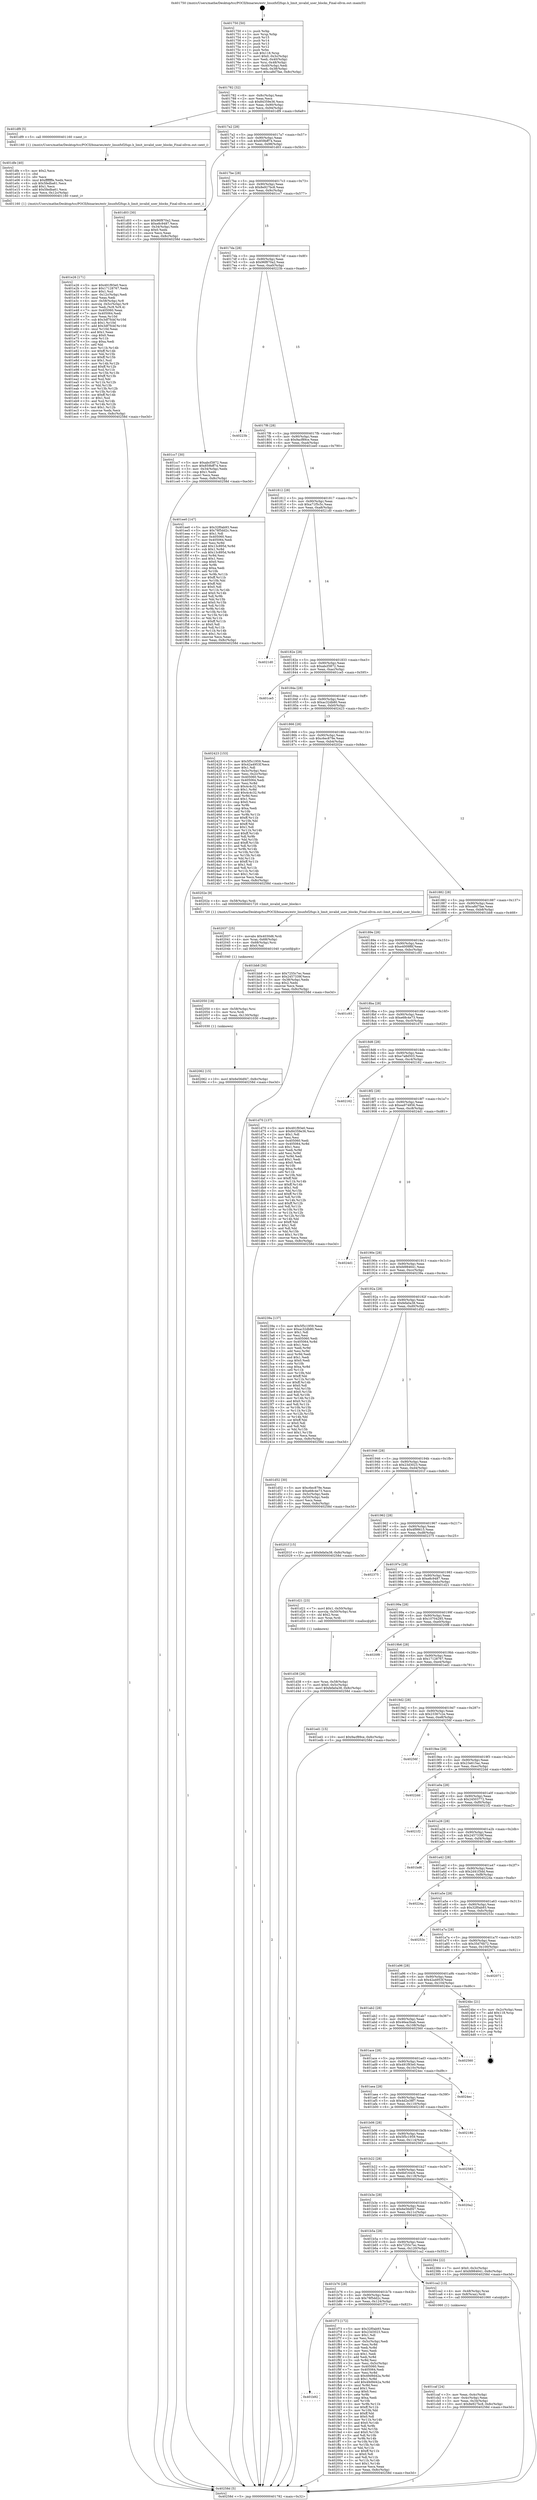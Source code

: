 digraph "0x401750" {
  label = "0x401750 (/mnt/c/Users/mathe/Desktop/tcc/POCII/binaries/extr_linuxfsf2fsgc.h_limit_invalid_user_blocks_Final-ollvm.out::main(0))"
  labelloc = "t"
  node[shape=record]

  Entry [label="",width=0.3,height=0.3,shape=circle,fillcolor=black,style=filled]
  "0x401782" [label="{
     0x401782 [32]\l
     | [instrs]\l
     &nbsp;&nbsp;0x401782 \<+6\>: mov -0x8c(%rbp),%eax\l
     &nbsp;&nbsp;0x401788 \<+2\>: mov %eax,%ecx\l
     &nbsp;&nbsp;0x40178a \<+6\>: sub $0x84359e36,%ecx\l
     &nbsp;&nbsp;0x401790 \<+6\>: mov %eax,-0x90(%rbp)\l
     &nbsp;&nbsp;0x401796 \<+6\>: mov %ecx,-0x94(%rbp)\l
     &nbsp;&nbsp;0x40179c \<+6\>: je 0000000000401df9 \<main+0x6a9\>\l
  }"]
  "0x401df9" [label="{
     0x401df9 [5]\l
     | [instrs]\l
     &nbsp;&nbsp;0x401df9 \<+5\>: call 0000000000401160 \<next_i\>\l
     | [calls]\l
     &nbsp;&nbsp;0x401160 \{1\} (/mnt/c/Users/mathe/Desktop/tcc/POCII/binaries/extr_linuxfsf2fsgc.h_limit_invalid_user_blocks_Final-ollvm.out::next_i)\l
  }"]
  "0x4017a2" [label="{
     0x4017a2 [28]\l
     | [instrs]\l
     &nbsp;&nbsp;0x4017a2 \<+5\>: jmp 00000000004017a7 \<main+0x57\>\l
     &nbsp;&nbsp;0x4017a7 \<+6\>: mov -0x90(%rbp),%eax\l
     &nbsp;&nbsp;0x4017ad \<+5\>: sub $0x859bff74,%eax\l
     &nbsp;&nbsp;0x4017b2 \<+6\>: mov %eax,-0x98(%rbp)\l
     &nbsp;&nbsp;0x4017b8 \<+6\>: je 0000000000401d03 \<main+0x5b3\>\l
  }"]
  Exit [label="",width=0.3,height=0.3,shape=circle,fillcolor=black,style=filled,peripheries=2]
  "0x401d03" [label="{
     0x401d03 [30]\l
     | [instrs]\l
     &nbsp;&nbsp;0x401d03 \<+5\>: mov $0x96f870a2,%eax\l
     &nbsp;&nbsp;0x401d08 \<+5\>: mov $0xe8c9487,%ecx\l
     &nbsp;&nbsp;0x401d0d \<+3\>: mov -0x34(%rbp),%edx\l
     &nbsp;&nbsp;0x401d10 \<+3\>: cmp $0x0,%edx\l
     &nbsp;&nbsp;0x401d13 \<+3\>: cmove %ecx,%eax\l
     &nbsp;&nbsp;0x401d16 \<+6\>: mov %eax,-0x8c(%rbp)\l
     &nbsp;&nbsp;0x401d1c \<+5\>: jmp 000000000040258d \<main+0xe3d\>\l
  }"]
  "0x4017be" [label="{
     0x4017be [28]\l
     | [instrs]\l
     &nbsp;&nbsp;0x4017be \<+5\>: jmp 00000000004017c3 \<main+0x73\>\l
     &nbsp;&nbsp;0x4017c3 \<+6\>: mov -0x90(%rbp),%eax\l
     &nbsp;&nbsp;0x4017c9 \<+5\>: sub $0x8e927bc8,%eax\l
     &nbsp;&nbsp;0x4017ce \<+6\>: mov %eax,-0x9c(%rbp)\l
     &nbsp;&nbsp;0x4017d4 \<+6\>: je 0000000000401cc7 \<main+0x577\>\l
  }"]
  "0x402062" [label="{
     0x402062 [15]\l
     | [instrs]\l
     &nbsp;&nbsp;0x402062 \<+10\>: movl $0x6e56df47,-0x8c(%rbp)\l
     &nbsp;&nbsp;0x40206c \<+5\>: jmp 000000000040258d \<main+0xe3d\>\l
  }"]
  "0x401cc7" [label="{
     0x401cc7 [30]\l
     | [instrs]\l
     &nbsp;&nbsp;0x401cc7 \<+5\>: mov $0xabcf3872,%eax\l
     &nbsp;&nbsp;0x401ccc \<+5\>: mov $0x859bff74,%ecx\l
     &nbsp;&nbsp;0x401cd1 \<+3\>: mov -0x34(%rbp),%edx\l
     &nbsp;&nbsp;0x401cd4 \<+3\>: cmp $0x1,%edx\l
     &nbsp;&nbsp;0x401cd7 \<+3\>: cmovl %ecx,%eax\l
     &nbsp;&nbsp;0x401cda \<+6\>: mov %eax,-0x8c(%rbp)\l
     &nbsp;&nbsp;0x401ce0 \<+5\>: jmp 000000000040258d \<main+0xe3d\>\l
  }"]
  "0x4017da" [label="{
     0x4017da [28]\l
     | [instrs]\l
     &nbsp;&nbsp;0x4017da \<+5\>: jmp 00000000004017df \<main+0x8f\>\l
     &nbsp;&nbsp;0x4017df \<+6\>: mov -0x90(%rbp),%eax\l
     &nbsp;&nbsp;0x4017e5 \<+5\>: sub $0x96f870a2,%eax\l
     &nbsp;&nbsp;0x4017ea \<+6\>: mov %eax,-0xa0(%rbp)\l
     &nbsp;&nbsp;0x4017f0 \<+6\>: je 000000000040223b \<main+0xaeb\>\l
  }"]
  "0x402050" [label="{
     0x402050 [18]\l
     | [instrs]\l
     &nbsp;&nbsp;0x402050 \<+4\>: mov -0x58(%rbp),%rsi\l
     &nbsp;&nbsp;0x402054 \<+3\>: mov %rsi,%rdi\l
     &nbsp;&nbsp;0x402057 \<+6\>: mov %eax,-0x130(%rbp)\l
     &nbsp;&nbsp;0x40205d \<+5\>: call 0000000000401030 \<free@plt\>\l
     | [calls]\l
     &nbsp;&nbsp;0x401030 \{1\} (unknown)\l
  }"]
  "0x40223b" [label="{
     0x40223b\l
  }", style=dashed]
  "0x4017f6" [label="{
     0x4017f6 [28]\l
     | [instrs]\l
     &nbsp;&nbsp;0x4017f6 \<+5\>: jmp 00000000004017fb \<main+0xab\>\l
     &nbsp;&nbsp;0x4017fb \<+6\>: mov -0x90(%rbp),%eax\l
     &nbsp;&nbsp;0x401801 \<+5\>: sub $0x9acf89ce,%eax\l
     &nbsp;&nbsp;0x401806 \<+6\>: mov %eax,-0xa4(%rbp)\l
     &nbsp;&nbsp;0x40180c \<+6\>: je 0000000000401ee0 \<main+0x790\>\l
  }"]
  "0x402037" [label="{
     0x402037 [25]\l
     | [instrs]\l
     &nbsp;&nbsp;0x402037 \<+10\>: movabs $0x4030d6,%rdi\l
     &nbsp;&nbsp;0x402041 \<+4\>: mov %rax,-0x68(%rbp)\l
     &nbsp;&nbsp;0x402045 \<+4\>: mov -0x68(%rbp),%rsi\l
     &nbsp;&nbsp;0x402049 \<+2\>: mov $0x0,%al\l
     &nbsp;&nbsp;0x40204b \<+5\>: call 0000000000401040 \<printf@plt\>\l
     | [calls]\l
     &nbsp;&nbsp;0x401040 \{1\} (unknown)\l
  }"]
  "0x401ee0" [label="{
     0x401ee0 [147]\l
     | [instrs]\l
     &nbsp;&nbsp;0x401ee0 \<+5\>: mov $0x32f0ab93,%eax\l
     &nbsp;&nbsp;0x401ee5 \<+5\>: mov $0x78f5dd2c,%ecx\l
     &nbsp;&nbsp;0x401eea \<+2\>: mov $0x1,%dl\l
     &nbsp;&nbsp;0x401eec \<+7\>: mov 0x405060,%esi\l
     &nbsp;&nbsp;0x401ef3 \<+7\>: mov 0x405064,%edi\l
     &nbsp;&nbsp;0x401efa \<+3\>: mov %esi,%r8d\l
     &nbsp;&nbsp;0x401efd \<+7\>: add $0x13c895d,%r8d\l
     &nbsp;&nbsp;0x401f04 \<+4\>: sub $0x1,%r8d\l
     &nbsp;&nbsp;0x401f08 \<+7\>: sub $0x13c895d,%r8d\l
     &nbsp;&nbsp;0x401f0f \<+4\>: imul %r8d,%esi\l
     &nbsp;&nbsp;0x401f13 \<+3\>: and $0x1,%esi\l
     &nbsp;&nbsp;0x401f16 \<+3\>: cmp $0x0,%esi\l
     &nbsp;&nbsp;0x401f19 \<+4\>: sete %r9b\l
     &nbsp;&nbsp;0x401f1d \<+3\>: cmp $0xa,%edi\l
     &nbsp;&nbsp;0x401f20 \<+4\>: setl %r10b\l
     &nbsp;&nbsp;0x401f24 \<+3\>: mov %r9b,%r11b\l
     &nbsp;&nbsp;0x401f27 \<+4\>: xor $0xff,%r11b\l
     &nbsp;&nbsp;0x401f2b \<+3\>: mov %r10b,%bl\l
     &nbsp;&nbsp;0x401f2e \<+3\>: xor $0xff,%bl\l
     &nbsp;&nbsp;0x401f31 \<+3\>: xor $0x0,%dl\l
     &nbsp;&nbsp;0x401f34 \<+3\>: mov %r11b,%r14b\l
     &nbsp;&nbsp;0x401f37 \<+4\>: and $0x0,%r14b\l
     &nbsp;&nbsp;0x401f3b \<+3\>: and %dl,%r9b\l
     &nbsp;&nbsp;0x401f3e \<+3\>: mov %bl,%r15b\l
     &nbsp;&nbsp;0x401f41 \<+4\>: and $0x0,%r15b\l
     &nbsp;&nbsp;0x401f45 \<+3\>: and %dl,%r10b\l
     &nbsp;&nbsp;0x401f48 \<+3\>: or %r9b,%r14b\l
     &nbsp;&nbsp;0x401f4b \<+3\>: or %r10b,%r15b\l
     &nbsp;&nbsp;0x401f4e \<+3\>: xor %r15b,%r14b\l
     &nbsp;&nbsp;0x401f51 \<+3\>: or %bl,%r11b\l
     &nbsp;&nbsp;0x401f54 \<+4\>: xor $0xff,%r11b\l
     &nbsp;&nbsp;0x401f58 \<+3\>: or $0x0,%dl\l
     &nbsp;&nbsp;0x401f5b \<+3\>: and %dl,%r11b\l
     &nbsp;&nbsp;0x401f5e \<+3\>: or %r11b,%r14b\l
     &nbsp;&nbsp;0x401f61 \<+4\>: test $0x1,%r14b\l
     &nbsp;&nbsp;0x401f65 \<+3\>: cmovne %ecx,%eax\l
     &nbsp;&nbsp;0x401f68 \<+6\>: mov %eax,-0x8c(%rbp)\l
     &nbsp;&nbsp;0x401f6e \<+5\>: jmp 000000000040258d \<main+0xe3d\>\l
  }"]
  "0x401812" [label="{
     0x401812 [28]\l
     | [instrs]\l
     &nbsp;&nbsp;0x401812 \<+5\>: jmp 0000000000401817 \<main+0xc7\>\l
     &nbsp;&nbsp;0x401817 \<+6\>: mov -0x90(%rbp),%eax\l
     &nbsp;&nbsp;0x40181d \<+5\>: sub $0xa71f5c5c,%eax\l
     &nbsp;&nbsp;0x401822 \<+6\>: mov %eax,-0xa8(%rbp)\l
     &nbsp;&nbsp;0x401828 \<+6\>: je 00000000004021d0 \<main+0xa80\>\l
  }"]
  "0x401b92" [label="{
     0x401b92\l
  }", style=dashed]
  "0x4021d0" [label="{
     0x4021d0\l
  }", style=dashed]
  "0x40182e" [label="{
     0x40182e [28]\l
     | [instrs]\l
     &nbsp;&nbsp;0x40182e \<+5\>: jmp 0000000000401833 \<main+0xe3\>\l
     &nbsp;&nbsp;0x401833 \<+6\>: mov -0x90(%rbp),%eax\l
     &nbsp;&nbsp;0x401839 \<+5\>: sub $0xabcf3872,%eax\l
     &nbsp;&nbsp;0x40183e \<+6\>: mov %eax,-0xac(%rbp)\l
     &nbsp;&nbsp;0x401844 \<+6\>: je 0000000000401ce5 \<main+0x595\>\l
  }"]
  "0x401f73" [label="{
     0x401f73 [172]\l
     | [instrs]\l
     &nbsp;&nbsp;0x401f73 \<+5\>: mov $0x32f0ab93,%eax\l
     &nbsp;&nbsp;0x401f78 \<+5\>: mov $0x23d3023,%ecx\l
     &nbsp;&nbsp;0x401f7d \<+2\>: mov $0x1,%dl\l
     &nbsp;&nbsp;0x401f7f \<+2\>: xor %esi,%esi\l
     &nbsp;&nbsp;0x401f81 \<+3\>: mov -0x5c(%rbp),%edi\l
     &nbsp;&nbsp;0x401f84 \<+3\>: mov %esi,%r8d\l
     &nbsp;&nbsp;0x401f87 \<+3\>: sub %edi,%r8d\l
     &nbsp;&nbsp;0x401f8a \<+2\>: mov %esi,%edi\l
     &nbsp;&nbsp;0x401f8c \<+3\>: sub $0x1,%edi\l
     &nbsp;&nbsp;0x401f8f \<+3\>: add %edi,%r8d\l
     &nbsp;&nbsp;0x401f92 \<+3\>: sub %r8d,%esi\l
     &nbsp;&nbsp;0x401f95 \<+3\>: mov %esi,-0x5c(%rbp)\l
     &nbsp;&nbsp;0x401f98 \<+7\>: mov 0x405060,%esi\l
     &nbsp;&nbsp;0x401f9f \<+7\>: mov 0x405064,%edi\l
     &nbsp;&nbsp;0x401fa6 \<+3\>: mov %esi,%r8d\l
     &nbsp;&nbsp;0x401fa9 \<+7\>: sub $0x49d9d42a,%r8d\l
     &nbsp;&nbsp;0x401fb0 \<+4\>: sub $0x1,%r8d\l
     &nbsp;&nbsp;0x401fb4 \<+7\>: add $0x49d9d42a,%r8d\l
     &nbsp;&nbsp;0x401fbb \<+4\>: imul %r8d,%esi\l
     &nbsp;&nbsp;0x401fbf \<+3\>: and $0x1,%esi\l
     &nbsp;&nbsp;0x401fc2 \<+3\>: cmp $0x0,%esi\l
     &nbsp;&nbsp;0x401fc5 \<+4\>: sete %r9b\l
     &nbsp;&nbsp;0x401fc9 \<+3\>: cmp $0xa,%edi\l
     &nbsp;&nbsp;0x401fcc \<+4\>: setl %r10b\l
     &nbsp;&nbsp;0x401fd0 \<+3\>: mov %r9b,%r11b\l
     &nbsp;&nbsp;0x401fd3 \<+4\>: xor $0xff,%r11b\l
     &nbsp;&nbsp;0x401fd7 \<+3\>: mov %r10b,%bl\l
     &nbsp;&nbsp;0x401fda \<+3\>: xor $0xff,%bl\l
     &nbsp;&nbsp;0x401fdd \<+3\>: xor $0x0,%dl\l
     &nbsp;&nbsp;0x401fe0 \<+3\>: mov %r11b,%r14b\l
     &nbsp;&nbsp;0x401fe3 \<+4\>: and $0x0,%r14b\l
     &nbsp;&nbsp;0x401fe7 \<+3\>: and %dl,%r9b\l
     &nbsp;&nbsp;0x401fea \<+3\>: mov %bl,%r15b\l
     &nbsp;&nbsp;0x401fed \<+4\>: and $0x0,%r15b\l
     &nbsp;&nbsp;0x401ff1 \<+3\>: and %dl,%r10b\l
     &nbsp;&nbsp;0x401ff4 \<+3\>: or %r9b,%r14b\l
     &nbsp;&nbsp;0x401ff7 \<+3\>: or %r10b,%r15b\l
     &nbsp;&nbsp;0x401ffa \<+3\>: xor %r15b,%r14b\l
     &nbsp;&nbsp;0x401ffd \<+3\>: or %bl,%r11b\l
     &nbsp;&nbsp;0x402000 \<+4\>: xor $0xff,%r11b\l
     &nbsp;&nbsp;0x402004 \<+3\>: or $0x0,%dl\l
     &nbsp;&nbsp;0x402007 \<+3\>: and %dl,%r11b\l
     &nbsp;&nbsp;0x40200a \<+3\>: or %r11b,%r14b\l
     &nbsp;&nbsp;0x40200d \<+4\>: test $0x1,%r14b\l
     &nbsp;&nbsp;0x402011 \<+3\>: cmovne %ecx,%eax\l
     &nbsp;&nbsp;0x402014 \<+6\>: mov %eax,-0x8c(%rbp)\l
     &nbsp;&nbsp;0x40201a \<+5\>: jmp 000000000040258d \<main+0xe3d\>\l
  }"]
  "0x401ce5" [label="{
     0x401ce5\l
  }", style=dashed]
  "0x40184a" [label="{
     0x40184a [28]\l
     | [instrs]\l
     &nbsp;&nbsp;0x40184a \<+5\>: jmp 000000000040184f \<main+0xff\>\l
     &nbsp;&nbsp;0x40184f \<+6\>: mov -0x90(%rbp),%eax\l
     &nbsp;&nbsp;0x401855 \<+5\>: sub $0xac32db80,%eax\l
     &nbsp;&nbsp;0x40185a \<+6\>: mov %eax,-0xb0(%rbp)\l
     &nbsp;&nbsp;0x401860 \<+6\>: je 0000000000402423 \<main+0xcd3\>\l
  }"]
  "0x401e26" [label="{
     0x401e26 [171]\l
     | [instrs]\l
     &nbsp;&nbsp;0x401e26 \<+5\>: mov $0x491f93e0,%ecx\l
     &nbsp;&nbsp;0x401e2b \<+5\>: mov $0x17128767,%edx\l
     &nbsp;&nbsp;0x401e30 \<+3\>: mov $0x1,%sil\l
     &nbsp;&nbsp;0x401e33 \<+6\>: mov -0x12c(%rbp),%edi\l
     &nbsp;&nbsp;0x401e39 \<+3\>: imul %eax,%edi\l
     &nbsp;&nbsp;0x401e3c \<+4\>: mov -0x58(%rbp),%r8\l
     &nbsp;&nbsp;0x401e40 \<+4\>: movslq -0x5c(%rbp),%r9\l
     &nbsp;&nbsp;0x401e44 \<+4\>: mov %edi,(%r8,%r9,4)\l
     &nbsp;&nbsp;0x401e48 \<+7\>: mov 0x405060,%eax\l
     &nbsp;&nbsp;0x401e4f \<+7\>: mov 0x405064,%edi\l
     &nbsp;&nbsp;0x401e56 \<+3\>: mov %eax,%r10d\l
     &nbsp;&nbsp;0x401e59 \<+7\>: sub $0x3df7fcbf,%r10d\l
     &nbsp;&nbsp;0x401e60 \<+4\>: sub $0x1,%r10d\l
     &nbsp;&nbsp;0x401e64 \<+7\>: add $0x3df7fcbf,%r10d\l
     &nbsp;&nbsp;0x401e6b \<+4\>: imul %r10d,%eax\l
     &nbsp;&nbsp;0x401e6f \<+3\>: and $0x1,%eax\l
     &nbsp;&nbsp;0x401e72 \<+3\>: cmp $0x0,%eax\l
     &nbsp;&nbsp;0x401e75 \<+4\>: sete %r11b\l
     &nbsp;&nbsp;0x401e79 \<+3\>: cmp $0xa,%edi\l
     &nbsp;&nbsp;0x401e7c \<+3\>: setl %bl\l
     &nbsp;&nbsp;0x401e7f \<+3\>: mov %r11b,%r14b\l
     &nbsp;&nbsp;0x401e82 \<+4\>: xor $0xff,%r14b\l
     &nbsp;&nbsp;0x401e86 \<+3\>: mov %bl,%r15b\l
     &nbsp;&nbsp;0x401e89 \<+4\>: xor $0xff,%r15b\l
     &nbsp;&nbsp;0x401e8d \<+4\>: xor $0x1,%sil\l
     &nbsp;&nbsp;0x401e91 \<+3\>: mov %r14b,%r12b\l
     &nbsp;&nbsp;0x401e94 \<+4\>: and $0xff,%r12b\l
     &nbsp;&nbsp;0x401e98 \<+3\>: and %sil,%r11b\l
     &nbsp;&nbsp;0x401e9b \<+3\>: mov %r15b,%r13b\l
     &nbsp;&nbsp;0x401e9e \<+4\>: and $0xff,%r13b\l
     &nbsp;&nbsp;0x401ea2 \<+3\>: and %sil,%bl\l
     &nbsp;&nbsp;0x401ea5 \<+3\>: or %r11b,%r12b\l
     &nbsp;&nbsp;0x401ea8 \<+3\>: or %bl,%r13b\l
     &nbsp;&nbsp;0x401eab \<+3\>: xor %r13b,%r12b\l
     &nbsp;&nbsp;0x401eae \<+3\>: or %r15b,%r14b\l
     &nbsp;&nbsp;0x401eb1 \<+4\>: xor $0xff,%r14b\l
     &nbsp;&nbsp;0x401eb5 \<+4\>: or $0x1,%sil\l
     &nbsp;&nbsp;0x401eb9 \<+3\>: and %sil,%r14b\l
     &nbsp;&nbsp;0x401ebc \<+3\>: or %r14b,%r12b\l
     &nbsp;&nbsp;0x401ebf \<+4\>: test $0x1,%r12b\l
     &nbsp;&nbsp;0x401ec3 \<+3\>: cmovne %edx,%ecx\l
     &nbsp;&nbsp;0x401ec6 \<+6\>: mov %ecx,-0x8c(%rbp)\l
     &nbsp;&nbsp;0x401ecc \<+5\>: jmp 000000000040258d \<main+0xe3d\>\l
  }"]
  "0x402423" [label="{
     0x402423 [153]\l
     | [instrs]\l
     &nbsp;&nbsp;0x402423 \<+5\>: mov $0x5f5c1959,%eax\l
     &nbsp;&nbsp;0x402428 \<+5\>: mov $0x42a4953f,%ecx\l
     &nbsp;&nbsp;0x40242d \<+2\>: mov $0x1,%dl\l
     &nbsp;&nbsp;0x40242f \<+3\>: mov -0x3c(%rbp),%esi\l
     &nbsp;&nbsp;0x402432 \<+3\>: mov %esi,-0x2c(%rbp)\l
     &nbsp;&nbsp;0x402435 \<+7\>: mov 0x405060,%esi\l
     &nbsp;&nbsp;0x40243c \<+7\>: mov 0x405064,%edi\l
     &nbsp;&nbsp;0x402443 \<+3\>: mov %esi,%r8d\l
     &nbsp;&nbsp;0x402446 \<+7\>: sub $0x4c4c32,%r8d\l
     &nbsp;&nbsp;0x40244d \<+4\>: sub $0x1,%r8d\l
     &nbsp;&nbsp;0x402451 \<+7\>: add $0x4c4c32,%r8d\l
     &nbsp;&nbsp;0x402458 \<+4\>: imul %r8d,%esi\l
     &nbsp;&nbsp;0x40245c \<+3\>: and $0x1,%esi\l
     &nbsp;&nbsp;0x40245f \<+3\>: cmp $0x0,%esi\l
     &nbsp;&nbsp;0x402462 \<+4\>: sete %r9b\l
     &nbsp;&nbsp;0x402466 \<+3\>: cmp $0xa,%edi\l
     &nbsp;&nbsp;0x402469 \<+4\>: setl %r10b\l
     &nbsp;&nbsp;0x40246d \<+3\>: mov %r9b,%r11b\l
     &nbsp;&nbsp;0x402470 \<+4\>: xor $0xff,%r11b\l
     &nbsp;&nbsp;0x402474 \<+3\>: mov %r10b,%bl\l
     &nbsp;&nbsp;0x402477 \<+3\>: xor $0xff,%bl\l
     &nbsp;&nbsp;0x40247a \<+3\>: xor $0x1,%dl\l
     &nbsp;&nbsp;0x40247d \<+3\>: mov %r11b,%r14b\l
     &nbsp;&nbsp;0x402480 \<+4\>: and $0xff,%r14b\l
     &nbsp;&nbsp;0x402484 \<+3\>: and %dl,%r9b\l
     &nbsp;&nbsp;0x402487 \<+3\>: mov %bl,%r15b\l
     &nbsp;&nbsp;0x40248a \<+4\>: and $0xff,%r15b\l
     &nbsp;&nbsp;0x40248e \<+3\>: and %dl,%r10b\l
     &nbsp;&nbsp;0x402491 \<+3\>: or %r9b,%r14b\l
     &nbsp;&nbsp;0x402494 \<+3\>: or %r10b,%r15b\l
     &nbsp;&nbsp;0x402497 \<+3\>: xor %r15b,%r14b\l
     &nbsp;&nbsp;0x40249a \<+3\>: or %bl,%r11b\l
     &nbsp;&nbsp;0x40249d \<+4\>: xor $0xff,%r11b\l
     &nbsp;&nbsp;0x4024a1 \<+3\>: or $0x1,%dl\l
     &nbsp;&nbsp;0x4024a4 \<+3\>: and %dl,%r11b\l
     &nbsp;&nbsp;0x4024a7 \<+3\>: or %r11b,%r14b\l
     &nbsp;&nbsp;0x4024aa \<+4\>: test $0x1,%r14b\l
     &nbsp;&nbsp;0x4024ae \<+3\>: cmovne %ecx,%eax\l
     &nbsp;&nbsp;0x4024b1 \<+6\>: mov %eax,-0x8c(%rbp)\l
     &nbsp;&nbsp;0x4024b7 \<+5\>: jmp 000000000040258d \<main+0xe3d\>\l
  }"]
  "0x401866" [label="{
     0x401866 [28]\l
     | [instrs]\l
     &nbsp;&nbsp;0x401866 \<+5\>: jmp 000000000040186b \<main+0x11b\>\l
     &nbsp;&nbsp;0x40186b \<+6\>: mov -0x90(%rbp),%eax\l
     &nbsp;&nbsp;0x401871 \<+5\>: sub $0xc6ec879e,%eax\l
     &nbsp;&nbsp;0x401876 \<+6\>: mov %eax,-0xb4(%rbp)\l
     &nbsp;&nbsp;0x40187c \<+6\>: je 000000000040202e \<main+0x8de\>\l
  }"]
  "0x401dfe" [label="{
     0x401dfe [40]\l
     | [instrs]\l
     &nbsp;&nbsp;0x401dfe \<+5\>: mov $0x2,%ecx\l
     &nbsp;&nbsp;0x401e03 \<+1\>: cltd\l
     &nbsp;&nbsp;0x401e04 \<+2\>: idiv %ecx\l
     &nbsp;&nbsp;0x401e06 \<+6\>: imul $0xfffffffe,%edx,%ecx\l
     &nbsp;&nbsp;0x401e0c \<+6\>: sub $0x5fedba61,%ecx\l
     &nbsp;&nbsp;0x401e12 \<+3\>: add $0x1,%ecx\l
     &nbsp;&nbsp;0x401e15 \<+6\>: add $0x5fedba61,%ecx\l
     &nbsp;&nbsp;0x401e1b \<+6\>: mov %ecx,-0x12c(%rbp)\l
     &nbsp;&nbsp;0x401e21 \<+5\>: call 0000000000401160 \<next_i\>\l
     | [calls]\l
     &nbsp;&nbsp;0x401160 \{1\} (/mnt/c/Users/mathe/Desktop/tcc/POCII/binaries/extr_linuxfsf2fsgc.h_limit_invalid_user_blocks_Final-ollvm.out::next_i)\l
  }"]
  "0x40202e" [label="{
     0x40202e [9]\l
     | [instrs]\l
     &nbsp;&nbsp;0x40202e \<+4\>: mov -0x58(%rbp),%rdi\l
     &nbsp;&nbsp;0x402032 \<+5\>: call 0000000000401720 \<limit_invalid_user_blocks\>\l
     | [calls]\l
     &nbsp;&nbsp;0x401720 \{1\} (/mnt/c/Users/mathe/Desktop/tcc/POCII/binaries/extr_linuxfsf2fsgc.h_limit_invalid_user_blocks_Final-ollvm.out::limit_invalid_user_blocks)\l
  }"]
  "0x401882" [label="{
     0x401882 [28]\l
     | [instrs]\l
     &nbsp;&nbsp;0x401882 \<+5\>: jmp 0000000000401887 \<main+0x137\>\l
     &nbsp;&nbsp;0x401887 \<+6\>: mov -0x90(%rbp),%eax\l
     &nbsp;&nbsp;0x40188d \<+5\>: sub $0xca8d7fae,%eax\l
     &nbsp;&nbsp;0x401892 \<+6\>: mov %eax,-0xb8(%rbp)\l
     &nbsp;&nbsp;0x401898 \<+6\>: je 0000000000401bb8 \<main+0x468\>\l
  }"]
  "0x401d38" [label="{
     0x401d38 [26]\l
     | [instrs]\l
     &nbsp;&nbsp;0x401d38 \<+4\>: mov %rax,-0x58(%rbp)\l
     &nbsp;&nbsp;0x401d3c \<+7\>: movl $0x0,-0x5c(%rbp)\l
     &nbsp;&nbsp;0x401d43 \<+10\>: movl $0xfefa0a38,-0x8c(%rbp)\l
     &nbsp;&nbsp;0x401d4d \<+5\>: jmp 000000000040258d \<main+0xe3d\>\l
  }"]
  "0x401bb8" [label="{
     0x401bb8 [30]\l
     | [instrs]\l
     &nbsp;&nbsp;0x401bb8 \<+5\>: mov $0x7255c7ec,%eax\l
     &nbsp;&nbsp;0x401bbd \<+5\>: mov $0x2457339f,%ecx\l
     &nbsp;&nbsp;0x401bc2 \<+3\>: mov -0x38(%rbp),%edx\l
     &nbsp;&nbsp;0x401bc5 \<+3\>: cmp $0x2,%edx\l
     &nbsp;&nbsp;0x401bc8 \<+3\>: cmovne %ecx,%eax\l
     &nbsp;&nbsp;0x401bcb \<+6\>: mov %eax,-0x8c(%rbp)\l
     &nbsp;&nbsp;0x401bd1 \<+5\>: jmp 000000000040258d \<main+0xe3d\>\l
  }"]
  "0x40189e" [label="{
     0x40189e [28]\l
     | [instrs]\l
     &nbsp;&nbsp;0x40189e \<+5\>: jmp 00000000004018a3 \<main+0x153\>\l
     &nbsp;&nbsp;0x4018a3 \<+6\>: mov -0x90(%rbp),%eax\l
     &nbsp;&nbsp;0x4018a9 \<+5\>: sub $0xe4009f6f,%eax\l
     &nbsp;&nbsp;0x4018ae \<+6\>: mov %eax,-0xbc(%rbp)\l
     &nbsp;&nbsp;0x4018b4 \<+6\>: je 0000000000401c93 \<main+0x543\>\l
  }"]
  "0x40258d" [label="{
     0x40258d [5]\l
     | [instrs]\l
     &nbsp;&nbsp;0x40258d \<+5\>: jmp 0000000000401782 \<main+0x32\>\l
  }"]
  "0x401750" [label="{
     0x401750 [50]\l
     | [instrs]\l
     &nbsp;&nbsp;0x401750 \<+1\>: push %rbp\l
     &nbsp;&nbsp;0x401751 \<+3\>: mov %rsp,%rbp\l
     &nbsp;&nbsp;0x401754 \<+2\>: push %r15\l
     &nbsp;&nbsp;0x401756 \<+2\>: push %r14\l
     &nbsp;&nbsp;0x401758 \<+2\>: push %r13\l
     &nbsp;&nbsp;0x40175a \<+2\>: push %r12\l
     &nbsp;&nbsp;0x40175c \<+1\>: push %rbx\l
     &nbsp;&nbsp;0x40175d \<+7\>: sub $0x118,%rsp\l
     &nbsp;&nbsp;0x401764 \<+7\>: movl $0x0,-0x3c(%rbp)\l
     &nbsp;&nbsp;0x40176b \<+3\>: mov %edi,-0x40(%rbp)\l
     &nbsp;&nbsp;0x40176e \<+4\>: mov %rsi,-0x48(%rbp)\l
     &nbsp;&nbsp;0x401772 \<+3\>: mov -0x40(%rbp),%edi\l
     &nbsp;&nbsp;0x401775 \<+3\>: mov %edi,-0x38(%rbp)\l
     &nbsp;&nbsp;0x401778 \<+10\>: movl $0xca8d7fae,-0x8c(%rbp)\l
  }"]
  "0x401caf" [label="{
     0x401caf [24]\l
     | [instrs]\l
     &nbsp;&nbsp;0x401caf \<+3\>: mov %eax,-0x4c(%rbp)\l
     &nbsp;&nbsp;0x401cb2 \<+3\>: mov -0x4c(%rbp),%eax\l
     &nbsp;&nbsp;0x401cb5 \<+3\>: mov %eax,-0x34(%rbp)\l
     &nbsp;&nbsp;0x401cb8 \<+10\>: movl $0x8e927bc8,-0x8c(%rbp)\l
     &nbsp;&nbsp;0x401cc2 \<+5\>: jmp 000000000040258d \<main+0xe3d\>\l
  }"]
  "0x401c93" [label="{
     0x401c93\l
  }", style=dashed]
  "0x4018ba" [label="{
     0x4018ba [28]\l
     | [instrs]\l
     &nbsp;&nbsp;0x4018ba \<+5\>: jmp 00000000004018bf \<main+0x16f\>\l
     &nbsp;&nbsp;0x4018bf \<+6\>: mov -0x90(%rbp),%eax\l
     &nbsp;&nbsp;0x4018c5 \<+5\>: sub $0xe68c4e73,%eax\l
     &nbsp;&nbsp;0x4018ca \<+6\>: mov %eax,-0xc0(%rbp)\l
     &nbsp;&nbsp;0x4018d0 \<+6\>: je 0000000000401d70 \<main+0x620\>\l
  }"]
  "0x401b76" [label="{
     0x401b76 [28]\l
     | [instrs]\l
     &nbsp;&nbsp;0x401b76 \<+5\>: jmp 0000000000401b7b \<main+0x42b\>\l
     &nbsp;&nbsp;0x401b7b \<+6\>: mov -0x90(%rbp),%eax\l
     &nbsp;&nbsp;0x401b81 \<+5\>: sub $0x78f5dd2c,%eax\l
     &nbsp;&nbsp;0x401b86 \<+6\>: mov %eax,-0x124(%rbp)\l
     &nbsp;&nbsp;0x401b8c \<+6\>: je 0000000000401f73 \<main+0x823\>\l
  }"]
  "0x401d70" [label="{
     0x401d70 [137]\l
     | [instrs]\l
     &nbsp;&nbsp;0x401d70 \<+5\>: mov $0x491f93e0,%eax\l
     &nbsp;&nbsp;0x401d75 \<+5\>: mov $0x84359e36,%ecx\l
     &nbsp;&nbsp;0x401d7a \<+2\>: mov $0x1,%dl\l
     &nbsp;&nbsp;0x401d7c \<+2\>: xor %esi,%esi\l
     &nbsp;&nbsp;0x401d7e \<+7\>: mov 0x405060,%edi\l
     &nbsp;&nbsp;0x401d85 \<+8\>: mov 0x405064,%r8d\l
     &nbsp;&nbsp;0x401d8d \<+3\>: sub $0x1,%esi\l
     &nbsp;&nbsp;0x401d90 \<+3\>: mov %edi,%r9d\l
     &nbsp;&nbsp;0x401d93 \<+3\>: add %esi,%r9d\l
     &nbsp;&nbsp;0x401d96 \<+4\>: imul %r9d,%edi\l
     &nbsp;&nbsp;0x401d9a \<+3\>: and $0x1,%edi\l
     &nbsp;&nbsp;0x401d9d \<+3\>: cmp $0x0,%edi\l
     &nbsp;&nbsp;0x401da0 \<+4\>: sete %r10b\l
     &nbsp;&nbsp;0x401da4 \<+4\>: cmp $0xa,%r8d\l
     &nbsp;&nbsp;0x401da8 \<+4\>: setl %r11b\l
     &nbsp;&nbsp;0x401dac \<+3\>: mov %r10b,%bl\l
     &nbsp;&nbsp;0x401daf \<+3\>: xor $0xff,%bl\l
     &nbsp;&nbsp;0x401db2 \<+3\>: mov %r11b,%r14b\l
     &nbsp;&nbsp;0x401db5 \<+4\>: xor $0xff,%r14b\l
     &nbsp;&nbsp;0x401db9 \<+3\>: xor $0x1,%dl\l
     &nbsp;&nbsp;0x401dbc \<+3\>: mov %bl,%r15b\l
     &nbsp;&nbsp;0x401dbf \<+4\>: and $0xff,%r15b\l
     &nbsp;&nbsp;0x401dc3 \<+3\>: and %dl,%r10b\l
     &nbsp;&nbsp;0x401dc6 \<+3\>: mov %r14b,%r12b\l
     &nbsp;&nbsp;0x401dc9 \<+4\>: and $0xff,%r12b\l
     &nbsp;&nbsp;0x401dcd \<+3\>: and %dl,%r11b\l
     &nbsp;&nbsp;0x401dd0 \<+3\>: or %r10b,%r15b\l
     &nbsp;&nbsp;0x401dd3 \<+3\>: or %r11b,%r12b\l
     &nbsp;&nbsp;0x401dd6 \<+3\>: xor %r12b,%r15b\l
     &nbsp;&nbsp;0x401dd9 \<+3\>: or %r14b,%bl\l
     &nbsp;&nbsp;0x401ddc \<+3\>: xor $0xff,%bl\l
     &nbsp;&nbsp;0x401ddf \<+3\>: or $0x1,%dl\l
     &nbsp;&nbsp;0x401de2 \<+2\>: and %dl,%bl\l
     &nbsp;&nbsp;0x401de4 \<+3\>: or %bl,%r15b\l
     &nbsp;&nbsp;0x401de7 \<+4\>: test $0x1,%r15b\l
     &nbsp;&nbsp;0x401deb \<+3\>: cmovne %ecx,%eax\l
     &nbsp;&nbsp;0x401dee \<+6\>: mov %eax,-0x8c(%rbp)\l
     &nbsp;&nbsp;0x401df4 \<+5\>: jmp 000000000040258d \<main+0xe3d\>\l
  }"]
  "0x4018d6" [label="{
     0x4018d6 [28]\l
     | [instrs]\l
     &nbsp;&nbsp;0x4018d6 \<+5\>: jmp 00000000004018db \<main+0x18b\>\l
     &nbsp;&nbsp;0x4018db \<+6\>: mov -0x90(%rbp),%eax\l
     &nbsp;&nbsp;0x4018e1 \<+5\>: sub $0xe7a8d503,%eax\l
     &nbsp;&nbsp;0x4018e6 \<+6\>: mov %eax,-0xc4(%rbp)\l
     &nbsp;&nbsp;0x4018ec \<+6\>: je 0000000000402162 \<main+0xa12\>\l
  }"]
  "0x401ca2" [label="{
     0x401ca2 [13]\l
     | [instrs]\l
     &nbsp;&nbsp;0x401ca2 \<+4\>: mov -0x48(%rbp),%rax\l
     &nbsp;&nbsp;0x401ca6 \<+4\>: mov 0x8(%rax),%rdi\l
     &nbsp;&nbsp;0x401caa \<+5\>: call 0000000000401060 \<atoi@plt\>\l
     | [calls]\l
     &nbsp;&nbsp;0x401060 \{1\} (unknown)\l
  }"]
  "0x402162" [label="{
     0x402162\l
  }", style=dashed]
  "0x4018f2" [label="{
     0x4018f2 [28]\l
     | [instrs]\l
     &nbsp;&nbsp;0x4018f2 \<+5\>: jmp 00000000004018f7 \<main+0x1a7\>\l
     &nbsp;&nbsp;0x4018f7 \<+6\>: mov -0x90(%rbp),%eax\l
     &nbsp;&nbsp;0x4018fd \<+5\>: sub $0xea974856,%eax\l
     &nbsp;&nbsp;0x401902 \<+6\>: mov %eax,-0xc8(%rbp)\l
     &nbsp;&nbsp;0x401908 \<+6\>: je 00000000004024d1 \<main+0xd81\>\l
  }"]
  "0x401b5a" [label="{
     0x401b5a [28]\l
     | [instrs]\l
     &nbsp;&nbsp;0x401b5a \<+5\>: jmp 0000000000401b5f \<main+0x40f\>\l
     &nbsp;&nbsp;0x401b5f \<+6\>: mov -0x90(%rbp),%eax\l
     &nbsp;&nbsp;0x401b65 \<+5\>: sub $0x7255c7ec,%eax\l
     &nbsp;&nbsp;0x401b6a \<+6\>: mov %eax,-0x120(%rbp)\l
     &nbsp;&nbsp;0x401b70 \<+6\>: je 0000000000401ca2 \<main+0x552\>\l
  }"]
  "0x4024d1" [label="{
     0x4024d1\l
  }", style=dashed]
  "0x40190e" [label="{
     0x40190e [28]\l
     | [instrs]\l
     &nbsp;&nbsp;0x40190e \<+5\>: jmp 0000000000401913 \<main+0x1c3\>\l
     &nbsp;&nbsp;0x401913 \<+6\>: mov -0x90(%rbp),%eax\l
     &nbsp;&nbsp;0x401919 \<+5\>: sub $0xfd984641,%eax\l
     &nbsp;&nbsp;0x40191e \<+6\>: mov %eax,-0xcc(%rbp)\l
     &nbsp;&nbsp;0x401924 \<+6\>: je 000000000040239a \<main+0xc4a\>\l
  }"]
  "0x402384" [label="{
     0x402384 [22]\l
     | [instrs]\l
     &nbsp;&nbsp;0x402384 \<+7\>: movl $0x0,-0x3c(%rbp)\l
     &nbsp;&nbsp;0x40238b \<+10\>: movl $0xfd984641,-0x8c(%rbp)\l
     &nbsp;&nbsp;0x402395 \<+5\>: jmp 000000000040258d \<main+0xe3d\>\l
  }"]
  "0x40239a" [label="{
     0x40239a [137]\l
     | [instrs]\l
     &nbsp;&nbsp;0x40239a \<+5\>: mov $0x5f5c1959,%eax\l
     &nbsp;&nbsp;0x40239f \<+5\>: mov $0xac32db80,%ecx\l
     &nbsp;&nbsp;0x4023a4 \<+2\>: mov $0x1,%dl\l
     &nbsp;&nbsp;0x4023a6 \<+2\>: xor %esi,%esi\l
     &nbsp;&nbsp;0x4023a8 \<+7\>: mov 0x405060,%edi\l
     &nbsp;&nbsp;0x4023af \<+8\>: mov 0x405064,%r8d\l
     &nbsp;&nbsp;0x4023b7 \<+3\>: sub $0x1,%esi\l
     &nbsp;&nbsp;0x4023ba \<+3\>: mov %edi,%r9d\l
     &nbsp;&nbsp;0x4023bd \<+3\>: add %esi,%r9d\l
     &nbsp;&nbsp;0x4023c0 \<+4\>: imul %r9d,%edi\l
     &nbsp;&nbsp;0x4023c4 \<+3\>: and $0x1,%edi\l
     &nbsp;&nbsp;0x4023c7 \<+3\>: cmp $0x0,%edi\l
     &nbsp;&nbsp;0x4023ca \<+4\>: sete %r10b\l
     &nbsp;&nbsp;0x4023ce \<+4\>: cmp $0xa,%r8d\l
     &nbsp;&nbsp;0x4023d2 \<+4\>: setl %r11b\l
     &nbsp;&nbsp;0x4023d6 \<+3\>: mov %r10b,%bl\l
     &nbsp;&nbsp;0x4023d9 \<+3\>: xor $0xff,%bl\l
     &nbsp;&nbsp;0x4023dc \<+3\>: mov %r11b,%r14b\l
     &nbsp;&nbsp;0x4023df \<+4\>: xor $0xff,%r14b\l
     &nbsp;&nbsp;0x4023e3 \<+3\>: xor $0x0,%dl\l
     &nbsp;&nbsp;0x4023e6 \<+3\>: mov %bl,%r15b\l
     &nbsp;&nbsp;0x4023e9 \<+4\>: and $0x0,%r15b\l
     &nbsp;&nbsp;0x4023ed \<+3\>: and %dl,%r10b\l
     &nbsp;&nbsp;0x4023f0 \<+3\>: mov %r14b,%r12b\l
     &nbsp;&nbsp;0x4023f3 \<+4\>: and $0x0,%r12b\l
     &nbsp;&nbsp;0x4023f7 \<+3\>: and %dl,%r11b\l
     &nbsp;&nbsp;0x4023fa \<+3\>: or %r10b,%r15b\l
     &nbsp;&nbsp;0x4023fd \<+3\>: or %r11b,%r12b\l
     &nbsp;&nbsp;0x402400 \<+3\>: xor %r12b,%r15b\l
     &nbsp;&nbsp;0x402403 \<+3\>: or %r14b,%bl\l
     &nbsp;&nbsp;0x402406 \<+3\>: xor $0xff,%bl\l
     &nbsp;&nbsp;0x402409 \<+3\>: or $0x0,%dl\l
     &nbsp;&nbsp;0x40240c \<+2\>: and %dl,%bl\l
     &nbsp;&nbsp;0x40240e \<+3\>: or %bl,%r15b\l
     &nbsp;&nbsp;0x402411 \<+4\>: test $0x1,%r15b\l
     &nbsp;&nbsp;0x402415 \<+3\>: cmovne %ecx,%eax\l
     &nbsp;&nbsp;0x402418 \<+6\>: mov %eax,-0x8c(%rbp)\l
     &nbsp;&nbsp;0x40241e \<+5\>: jmp 000000000040258d \<main+0xe3d\>\l
  }"]
  "0x40192a" [label="{
     0x40192a [28]\l
     | [instrs]\l
     &nbsp;&nbsp;0x40192a \<+5\>: jmp 000000000040192f \<main+0x1df\>\l
     &nbsp;&nbsp;0x40192f \<+6\>: mov -0x90(%rbp),%eax\l
     &nbsp;&nbsp;0x401935 \<+5\>: sub $0xfefa0a38,%eax\l
     &nbsp;&nbsp;0x40193a \<+6\>: mov %eax,-0xd0(%rbp)\l
     &nbsp;&nbsp;0x401940 \<+6\>: je 0000000000401d52 \<main+0x602\>\l
  }"]
  "0x401b3e" [label="{
     0x401b3e [28]\l
     | [instrs]\l
     &nbsp;&nbsp;0x401b3e \<+5\>: jmp 0000000000401b43 \<main+0x3f3\>\l
     &nbsp;&nbsp;0x401b43 \<+6\>: mov -0x90(%rbp),%eax\l
     &nbsp;&nbsp;0x401b49 \<+5\>: sub $0x6e56df47,%eax\l
     &nbsp;&nbsp;0x401b4e \<+6\>: mov %eax,-0x11c(%rbp)\l
     &nbsp;&nbsp;0x401b54 \<+6\>: je 0000000000402384 \<main+0xc34\>\l
  }"]
  "0x401d52" [label="{
     0x401d52 [30]\l
     | [instrs]\l
     &nbsp;&nbsp;0x401d52 \<+5\>: mov $0xc6ec879e,%eax\l
     &nbsp;&nbsp;0x401d57 \<+5\>: mov $0xe68c4e73,%ecx\l
     &nbsp;&nbsp;0x401d5c \<+3\>: mov -0x5c(%rbp),%edx\l
     &nbsp;&nbsp;0x401d5f \<+3\>: cmp -0x50(%rbp),%edx\l
     &nbsp;&nbsp;0x401d62 \<+3\>: cmovl %ecx,%eax\l
     &nbsp;&nbsp;0x401d65 \<+6\>: mov %eax,-0x8c(%rbp)\l
     &nbsp;&nbsp;0x401d6b \<+5\>: jmp 000000000040258d \<main+0xe3d\>\l
  }"]
  "0x401946" [label="{
     0x401946 [28]\l
     | [instrs]\l
     &nbsp;&nbsp;0x401946 \<+5\>: jmp 000000000040194b \<main+0x1fb\>\l
     &nbsp;&nbsp;0x40194b \<+6\>: mov -0x90(%rbp),%eax\l
     &nbsp;&nbsp;0x401951 \<+5\>: sub $0x23d3023,%eax\l
     &nbsp;&nbsp;0x401956 \<+6\>: mov %eax,-0xd4(%rbp)\l
     &nbsp;&nbsp;0x40195c \<+6\>: je 000000000040201f \<main+0x8cf\>\l
  }"]
  "0x4020a2" [label="{
     0x4020a2\l
  }", style=dashed]
  "0x40201f" [label="{
     0x40201f [15]\l
     | [instrs]\l
     &nbsp;&nbsp;0x40201f \<+10\>: movl $0xfefa0a38,-0x8c(%rbp)\l
     &nbsp;&nbsp;0x402029 \<+5\>: jmp 000000000040258d \<main+0xe3d\>\l
  }"]
  "0x401962" [label="{
     0x401962 [28]\l
     | [instrs]\l
     &nbsp;&nbsp;0x401962 \<+5\>: jmp 0000000000401967 \<main+0x217\>\l
     &nbsp;&nbsp;0x401967 \<+6\>: mov -0x90(%rbp),%eax\l
     &nbsp;&nbsp;0x40196d \<+5\>: sub $0x4f98615,%eax\l
     &nbsp;&nbsp;0x401972 \<+6\>: mov %eax,-0xd8(%rbp)\l
     &nbsp;&nbsp;0x401978 \<+6\>: je 0000000000402375 \<main+0xc25\>\l
  }"]
  "0x401b22" [label="{
     0x401b22 [28]\l
     | [instrs]\l
     &nbsp;&nbsp;0x401b22 \<+5\>: jmp 0000000000401b27 \<main+0x3d7\>\l
     &nbsp;&nbsp;0x401b27 \<+6\>: mov -0x90(%rbp),%eax\l
     &nbsp;&nbsp;0x401b2d \<+5\>: sub $0x6bf164c6,%eax\l
     &nbsp;&nbsp;0x401b32 \<+6\>: mov %eax,-0x118(%rbp)\l
     &nbsp;&nbsp;0x401b38 \<+6\>: je 00000000004020a2 \<main+0x952\>\l
  }"]
  "0x402375" [label="{
     0x402375\l
  }", style=dashed]
  "0x40197e" [label="{
     0x40197e [28]\l
     | [instrs]\l
     &nbsp;&nbsp;0x40197e \<+5\>: jmp 0000000000401983 \<main+0x233\>\l
     &nbsp;&nbsp;0x401983 \<+6\>: mov -0x90(%rbp),%eax\l
     &nbsp;&nbsp;0x401989 \<+5\>: sub $0xe8c9487,%eax\l
     &nbsp;&nbsp;0x40198e \<+6\>: mov %eax,-0xdc(%rbp)\l
     &nbsp;&nbsp;0x401994 \<+6\>: je 0000000000401d21 \<main+0x5d1\>\l
  }"]
  "0x402583" [label="{
     0x402583\l
  }", style=dashed]
  "0x401d21" [label="{
     0x401d21 [23]\l
     | [instrs]\l
     &nbsp;&nbsp;0x401d21 \<+7\>: movl $0x1,-0x50(%rbp)\l
     &nbsp;&nbsp;0x401d28 \<+4\>: movslq -0x50(%rbp),%rax\l
     &nbsp;&nbsp;0x401d2c \<+4\>: shl $0x2,%rax\l
     &nbsp;&nbsp;0x401d30 \<+3\>: mov %rax,%rdi\l
     &nbsp;&nbsp;0x401d33 \<+5\>: call 0000000000401050 \<malloc@plt\>\l
     | [calls]\l
     &nbsp;&nbsp;0x401050 \{1\} (unknown)\l
  }"]
  "0x40199a" [label="{
     0x40199a [28]\l
     | [instrs]\l
     &nbsp;&nbsp;0x40199a \<+5\>: jmp 000000000040199f \<main+0x24f\>\l
     &nbsp;&nbsp;0x40199f \<+6\>: mov -0x90(%rbp),%eax\l
     &nbsp;&nbsp;0x4019a5 \<+5\>: sub $0x10704285,%eax\l
     &nbsp;&nbsp;0x4019aa \<+6\>: mov %eax,-0xe0(%rbp)\l
     &nbsp;&nbsp;0x4019b0 \<+6\>: je 00000000004020f8 \<main+0x9a8\>\l
  }"]
  "0x401b06" [label="{
     0x401b06 [28]\l
     | [instrs]\l
     &nbsp;&nbsp;0x401b06 \<+5\>: jmp 0000000000401b0b \<main+0x3bb\>\l
     &nbsp;&nbsp;0x401b0b \<+6\>: mov -0x90(%rbp),%eax\l
     &nbsp;&nbsp;0x401b11 \<+5\>: sub $0x5f5c1959,%eax\l
     &nbsp;&nbsp;0x401b16 \<+6\>: mov %eax,-0x114(%rbp)\l
     &nbsp;&nbsp;0x401b1c \<+6\>: je 0000000000402583 \<main+0xe33\>\l
  }"]
  "0x4020f8" [label="{
     0x4020f8\l
  }", style=dashed]
  "0x4019b6" [label="{
     0x4019b6 [28]\l
     | [instrs]\l
     &nbsp;&nbsp;0x4019b6 \<+5\>: jmp 00000000004019bb \<main+0x26b\>\l
     &nbsp;&nbsp;0x4019bb \<+6\>: mov -0x90(%rbp),%eax\l
     &nbsp;&nbsp;0x4019c1 \<+5\>: sub $0x17128767,%eax\l
     &nbsp;&nbsp;0x4019c6 \<+6\>: mov %eax,-0xe4(%rbp)\l
     &nbsp;&nbsp;0x4019cc \<+6\>: je 0000000000401ed1 \<main+0x781\>\l
  }"]
  "0x402180" [label="{
     0x402180\l
  }", style=dashed]
  "0x401ed1" [label="{
     0x401ed1 [15]\l
     | [instrs]\l
     &nbsp;&nbsp;0x401ed1 \<+10\>: movl $0x9acf89ce,-0x8c(%rbp)\l
     &nbsp;&nbsp;0x401edb \<+5\>: jmp 000000000040258d \<main+0xe3d\>\l
  }"]
  "0x4019d2" [label="{
     0x4019d2 [28]\l
     | [instrs]\l
     &nbsp;&nbsp;0x4019d2 \<+5\>: jmp 00000000004019d7 \<main+0x287\>\l
     &nbsp;&nbsp;0x4019d7 \<+6\>: mov -0x90(%rbp),%eax\l
     &nbsp;&nbsp;0x4019dd \<+5\>: sub $0x23367c2e,%eax\l
     &nbsp;&nbsp;0x4019e2 \<+6\>: mov %eax,-0xe8(%rbp)\l
     &nbsp;&nbsp;0x4019e8 \<+6\>: je 000000000040256f \<main+0xe1f\>\l
  }"]
  "0x401aea" [label="{
     0x401aea [28]\l
     | [instrs]\l
     &nbsp;&nbsp;0x401aea \<+5\>: jmp 0000000000401aef \<main+0x39f\>\l
     &nbsp;&nbsp;0x401aef \<+6\>: mov -0x90(%rbp),%eax\l
     &nbsp;&nbsp;0x401af5 \<+5\>: sub $0x4d2e38f7,%eax\l
     &nbsp;&nbsp;0x401afa \<+6\>: mov %eax,-0x110(%rbp)\l
     &nbsp;&nbsp;0x401b00 \<+6\>: je 0000000000402180 \<main+0xa30\>\l
  }"]
  "0x40256f" [label="{
     0x40256f\l
  }", style=dashed]
  "0x4019ee" [label="{
     0x4019ee [28]\l
     | [instrs]\l
     &nbsp;&nbsp;0x4019ee \<+5\>: jmp 00000000004019f3 \<main+0x2a3\>\l
     &nbsp;&nbsp;0x4019f3 \<+6\>: mov -0x90(%rbp),%eax\l
     &nbsp;&nbsp;0x4019f9 \<+5\>: sub $0x23e615ac,%eax\l
     &nbsp;&nbsp;0x4019fe \<+6\>: mov %eax,-0xec(%rbp)\l
     &nbsp;&nbsp;0x401a04 \<+6\>: je 00000000004022dd \<main+0xb8d\>\l
  }"]
  "0x4024ec" [label="{
     0x4024ec\l
  }", style=dashed]
  "0x4022dd" [label="{
     0x4022dd\l
  }", style=dashed]
  "0x401a0a" [label="{
     0x401a0a [28]\l
     | [instrs]\l
     &nbsp;&nbsp;0x401a0a \<+5\>: jmp 0000000000401a0f \<main+0x2bf\>\l
     &nbsp;&nbsp;0x401a0f \<+6\>: mov -0x90(%rbp),%eax\l
     &nbsp;&nbsp;0x401a15 \<+5\>: sub $0x24503772,%eax\l
     &nbsp;&nbsp;0x401a1a \<+6\>: mov %eax,-0xf0(%rbp)\l
     &nbsp;&nbsp;0x401a20 \<+6\>: je 00000000004021f2 \<main+0xaa2\>\l
  }"]
  "0x401ace" [label="{
     0x401ace [28]\l
     | [instrs]\l
     &nbsp;&nbsp;0x401ace \<+5\>: jmp 0000000000401ad3 \<main+0x383\>\l
     &nbsp;&nbsp;0x401ad3 \<+6\>: mov -0x90(%rbp),%eax\l
     &nbsp;&nbsp;0x401ad9 \<+5\>: sub $0x491f93e0,%eax\l
     &nbsp;&nbsp;0x401ade \<+6\>: mov %eax,-0x10c(%rbp)\l
     &nbsp;&nbsp;0x401ae4 \<+6\>: je 00000000004024ec \<main+0xd9c\>\l
  }"]
  "0x4021f2" [label="{
     0x4021f2\l
  }", style=dashed]
  "0x401a26" [label="{
     0x401a26 [28]\l
     | [instrs]\l
     &nbsp;&nbsp;0x401a26 \<+5\>: jmp 0000000000401a2b \<main+0x2db\>\l
     &nbsp;&nbsp;0x401a2b \<+6\>: mov -0x90(%rbp),%eax\l
     &nbsp;&nbsp;0x401a31 \<+5\>: sub $0x2457339f,%eax\l
     &nbsp;&nbsp;0x401a36 \<+6\>: mov %eax,-0xf4(%rbp)\l
     &nbsp;&nbsp;0x401a3c \<+6\>: je 0000000000401bd6 \<main+0x486\>\l
  }"]
  "0x402560" [label="{
     0x402560\l
  }", style=dashed]
  "0x401bd6" [label="{
     0x401bd6\l
  }", style=dashed]
  "0x401a42" [label="{
     0x401a42 [28]\l
     | [instrs]\l
     &nbsp;&nbsp;0x401a42 \<+5\>: jmp 0000000000401a47 \<main+0x2f7\>\l
     &nbsp;&nbsp;0x401a47 \<+6\>: mov -0x90(%rbp),%eax\l
     &nbsp;&nbsp;0x401a4d \<+5\>: sub $0x2d41f3dd,%eax\l
     &nbsp;&nbsp;0x401a52 \<+6\>: mov %eax,-0xf8(%rbp)\l
     &nbsp;&nbsp;0x401a58 \<+6\>: je 000000000040224a \<main+0xafa\>\l
  }"]
  "0x401ab2" [label="{
     0x401ab2 [28]\l
     | [instrs]\l
     &nbsp;&nbsp;0x401ab2 \<+5\>: jmp 0000000000401ab7 \<main+0x367\>\l
     &nbsp;&nbsp;0x401ab7 \<+6\>: mov -0x90(%rbp),%eax\l
     &nbsp;&nbsp;0x401abd \<+5\>: sub $0x46ea3bab,%eax\l
     &nbsp;&nbsp;0x401ac2 \<+6\>: mov %eax,-0x108(%rbp)\l
     &nbsp;&nbsp;0x401ac8 \<+6\>: je 0000000000402560 \<main+0xe10\>\l
  }"]
  "0x40224a" [label="{
     0x40224a\l
  }", style=dashed]
  "0x401a5e" [label="{
     0x401a5e [28]\l
     | [instrs]\l
     &nbsp;&nbsp;0x401a5e \<+5\>: jmp 0000000000401a63 \<main+0x313\>\l
     &nbsp;&nbsp;0x401a63 \<+6\>: mov -0x90(%rbp),%eax\l
     &nbsp;&nbsp;0x401a69 \<+5\>: sub $0x32f0ab93,%eax\l
     &nbsp;&nbsp;0x401a6e \<+6\>: mov %eax,-0xfc(%rbp)\l
     &nbsp;&nbsp;0x401a74 \<+6\>: je 000000000040253c \<main+0xdec\>\l
  }"]
  "0x4024bc" [label="{
     0x4024bc [21]\l
     | [instrs]\l
     &nbsp;&nbsp;0x4024bc \<+3\>: mov -0x2c(%rbp),%eax\l
     &nbsp;&nbsp;0x4024bf \<+7\>: add $0x118,%rsp\l
     &nbsp;&nbsp;0x4024c6 \<+1\>: pop %rbx\l
     &nbsp;&nbsp;0x4024c7 \<+2\>: pop %r12\l
     &nbsp;&nbsp;0x4024c9 \<+2\>: pop %r13\l
     &nbsp;&nbsp;0x4024cb \<+2\>: pop %r14\l
     &nbsp;&nbsp;0x4024cd \<+2\>: pop %r15\l
     &nbsp;&nbsp;0x4024cf \<+1\>: pop %rbp\l
     &nbsp;&nbsp;0x4024d0 \<+1\>: ret\l
  }"]
  "0x40253c" [label="{
     0x40253c\l
  }", style=dashed]
  "0x401a7a" [label="{
     0x401a7a [28]\l
     | [instrs]\l
     &nbsp;&nbsp;0x401a7a \<+5\>: jmp 0000000000401a7f \<main+0x32f\>\l
     &nbsp;&nbsp;0x401a7f \<+6\>: mov -0x90(%rbp),%eax\l
     &nbsp;&nbsp;0x401a85 \<+5\>: sub $0x35d76b72,%eax\l
     &nbsp;&nbsp;0x401a8a \<+6\>: mov %eax,-0x100(%rbp)\l
     &nbsp;&nbsp;0x401a90 \<+6\>: je 0000000000402071 \<main+0x921\>\l
  }"]
  "0x401a96" [label="{
     0x401a96 [28]\l
     | [instrs]\l
     &nbsp;&nbsp;0x401a96 \<+5\>: jmp 0000000000401a9b \<main+0x34b\>\l
     &nbsp;&nbsp;0x401a9b \<+6\>: mov -0x90(%rbp),%eax\l
     &nbsp;&nbsp;0x401aa1 \<+5\>: sub $0x42a4953f,%eax\l
     &nbsp;&nbsp;0x401aa6 \<+6\>: mov %eax,-0x104(%rbp)\l
     &nbsp;&nbsp;0x401aac \<+6\>: je 00000000004024bc \<main+0xd6c\>\l
  }"]
  "0x402071" [label="{
     0x402071\l
  }", style=dashed]
  Entry -> "0x401750" [label=" 1"]
  "0x401782" -> "0x401df9" [label=" 1"]
  "0x401782" -> "0x4017a2" [label=" 17"]
  "0x4024bc" -> Exit [label=" 1"]
  "0x4017a2" -> "0x401d03" [label=" 1"]
  "0x4017a2" -> "0x4017be" [label=" 16"]
  "0x402423" -> "0x40258d" [label=" 1"]
  "0x4017be" -> "0x401cc7" [label=" 1"]
  "0x4017be" -> "0x4017da" [label=" 15"]
  "0x40239a" -> "0x40258d" [label=" 1"]
  "0x4017da" -> "0x40223b" [label=" 0"]
  "0x4017da" -> "0x4017f6" [label=" 15"]
  "0x402384" -> "0x40258d" [label=" 1"]
  "0x4017f6" -> "0x401ee0" [label=" 1"]
  "0x4017f6" -> "0x401812" [label=" 14"]
  "0x402062" -> "0x40258d" [label=" 1"]
  "0x401812" -> "0x4021d0" [label=" 0"]
  "0x401812" -> "0x40182e" [label=" 14"]
  "0x402050" -> "0x402062" [label=" 1"]
  "0x40182e" -> "0x401ce5" [label=" 0"]
  "0x40182e" -> "0x40184a" [label=" 14"]
  "0x402037" -> "0x402050" [label=" 1"]
  "0x40184a" -> "0x402423" [label=" 1"]
  "0x40184a" -> "0x401866" [label=" 13"]
  "0x40201f" -> "0x40258d" [label=" 1"]
  "0x401866" -> "0x40202e" [label=" 1"]
  "0x401866" -> "0x401882" [label=" 12"]
  "0x401f73" -> "0x40258d" [label=" 1"]
  "0x401882" -> "0x401bb8" [label=" 1"]
  "0x401882" -> "0x40189e" [label=" 11"]
  "0x401bb8" -> "0x40258d" [label=" 1"]
  "0x401750" -> "0x401782" [label=" 1"]
  "0x40258d" -> "0x401782" [label=" 17"]
  "0x401b76" -> "0x401b92" [label=" 0"]
  "0x40189e" -> "0x401c93" [label=" 0"]
  "0x40189e" -> "0x4018ba" [label=" 11"]
  "0x401b76" -> "0x401f73" [label=" 1"]
  "0x4018ba" -> "0x401d70" [label=" 1"]
  "0x4018ba" -> "0x4018d6" [label=" 10"]
  "0x40202e" -> "0x402037" [label=" 1"]
  "0x4018d6" -> "0x402162" [label=" 0"]
  "0x4018d6" -> "0x4018f2" [label=" 10"]
  "0x401ee0" -> "0x40258d" [label=" 1"]
  "0x4018f2" -> "0x4024d1" [label=" 0"]
  "0x4018f2" -> "0x40190e" [label=" 10"]
  "0x401e26" -> "0x40258d" [label=" 1"]
  "0x40190e" -> "0x40239a" [label=" 1"]
  "0x40190e" -> "0x40192a" [label=" 9"]
  "0x401dfe" -> "0x401e26" [label=" 1"]
  "0x40192a" -> "0x401d52" [label=" 2"]
  "0x40192a" -> "0x401946" [label=" 7"]
  "0x401d70" -> "0x40258d" [label=" 1"]
  "0x401946" -> "0x40201f" [label=" 1"]
  "0x401946" -> "0x401962" [label=" 6"]
  "0x401d52" -> "0x40258d" [label=" 2"]
  "0x401962" -> "0x402375" [label=" 0"]
  "0x401962" -> "0x40197e" [label=" 6"]
  "0x401d21" -> "0x401d38" [label=" 1"]
  "0x40197e" -> "0x401d21" [label=" 1"]
  "0x40197e" -> "0x40199a" [label=" 5"]
  "0x401d03" -> "0x40258d" [label=" 1"]
  "0x40199a" -> "0x4020f8" [label=" 0"]
  "0x40199a" -> "0x4019b6" [label=" 5"]
  "0x401caf" -> "0x40258d" [label=" 1"]
  "0x4019b6" -> "0x401ed1" [label=" 1"]
  "0x4019b6" -> "0x4019d2" [label=" 4"]
  "0x401ca2" -> "0x401caf" [label=" 1"]
  "0x4019d2" -> "0x40256f" [label=" 0"]
  "0x4019d2" -> "0x4019ee" [label=" 4"]
  "0x401b5a" -> "0x401ca2" [label=" 1"]
  "0x4019ee" -> "0x4022dd" [label=" 0"]
  "0x4019ee" -> "0x401a0a" [label=" 4"]
  "0x401ed1" -> "0x40258d" [label=" 1"]
  "0x401a0a" -> "0x4021f2" [label=" 0"]
  "0x401a0a" -> "0x401a26" [label=" 4"]
  "0x401b3e" -> "0x402384" [label=" 1"]
  "0x401a26" -> "0x401bd6" [label=" 0"]
  "0x401a26" -> "0x401a42" [label=" 4"]
  "0x401df9" -> "0x401dfe" [label=" 1"]
  "0x401a42" -> "0x40224a" [label=" 0"]
  "0x401a42" -> "0x401a5e" [label=" 4"]
  "0x401b22" -> "0x4020a2" [label=" 0"]
  "0x401a5e" -> "0x40253c" [label=" 0"]
  "0x401a5e" -> "0x401a7a" [label=" 4"]
  "0x401d38" -> "0x40258d" [label=" 1"]
  "0x401a7a" -> "0x402071" [label=" 0"]
  "0x401a7a" -> "0x401a96" [label=" 4"]
  "0x401b06" -> "0x401b22" [label=" 3"]
  "0x401a96" -> "0x4024bc" [label=" 1"]
  "0x401a96" -> "0x401ab2" [label=" 3"]
  "0x401b22" -> "0x401b3e" [label=" 3"]
  "0x401ab2" -> "0x402560" [label=" 0"]
  "0x401ab2" -> "0x401ace" [label=" 3"]
  "0x401b3e" -> "0x401b5a" [label=" 2"]
  "0x401ace" -> "0x4024ec" [label=" 0"]
  "0x401ace" -> "0x401aea" [label=" 3"]
  "0x401b5a" -> "0x401b76" [label=" 1"]
  "0x401aea" -> "0x402180" [label=" 0"]
  "0x401aea" -> "0x401b06" [label=" 3"]
  "0x401cc7" -> "0x40258d" [label=" 1"]
  "0x401b06" -> "0x402583" [label=" 0"]
}
